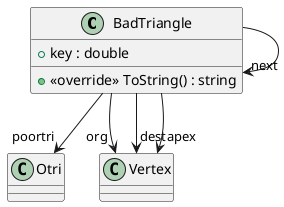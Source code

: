 @startuml
class BadTriangle {
    + key : double
    + <<override>> ToString() : string
}
BadTriangle --> "poortri" Otri
BadTriangle --> "org" Vertex
BadTriangle --> "dest" Vertex
BadTriangle --> "apex" Vertex
BadTriangle --> "next" BadTriangle
@enduml
